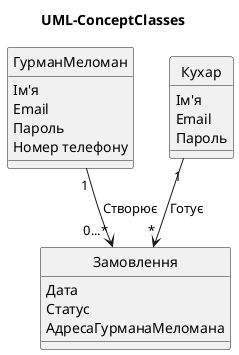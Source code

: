 @startuml
hide circle
title UML-ConceptClasses

Class ГурманМеломан{
    Ім'я
    Email
    Пароль
    Номер телефону
}

Class Замовлення{
    Дата
    Статус
    АдресаГурманаМеломана
}

Class Кухар{
    Ім'я
    Email
    Пароль
}

ГурманМеломан"1" --> "0...*"Замовлення: Створює

Кухар"1" --> "*"Замовлення: Готує

@enduml
